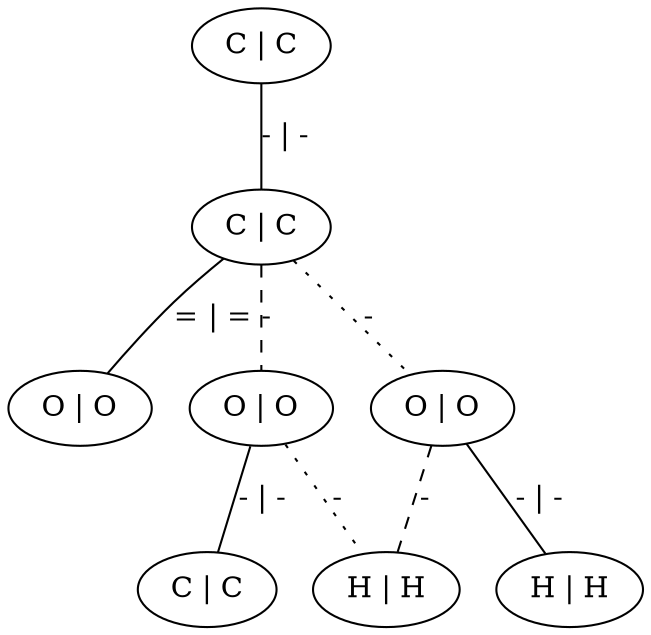 graph G {
	0 [ label="C | C" ]
	1 [ label="C | C" ]
	2 [ label="O | O" ]
	3 [ label="O | O" ]
	4 [ label="C | C" ]
	5 [ label="O | O" ]
	6 [ label="H | H" ]
	7 [ label="H | H" ]
	0 -- 1 [ label="- | -" ]
	1 -- 2 [ label="= | =" ]
	1 -- 3 [ style=dashed label="-" ]
	1 -- 5 [ style=dotted label="-" ]
	3 -- 4 [ label="- | -" ]
	3 -- 7 [ style=dotted label="-" ]
	5 -- 6 [ label="- | -" ]
	5 -- 7 [ style=dashed label="-" ]
}
